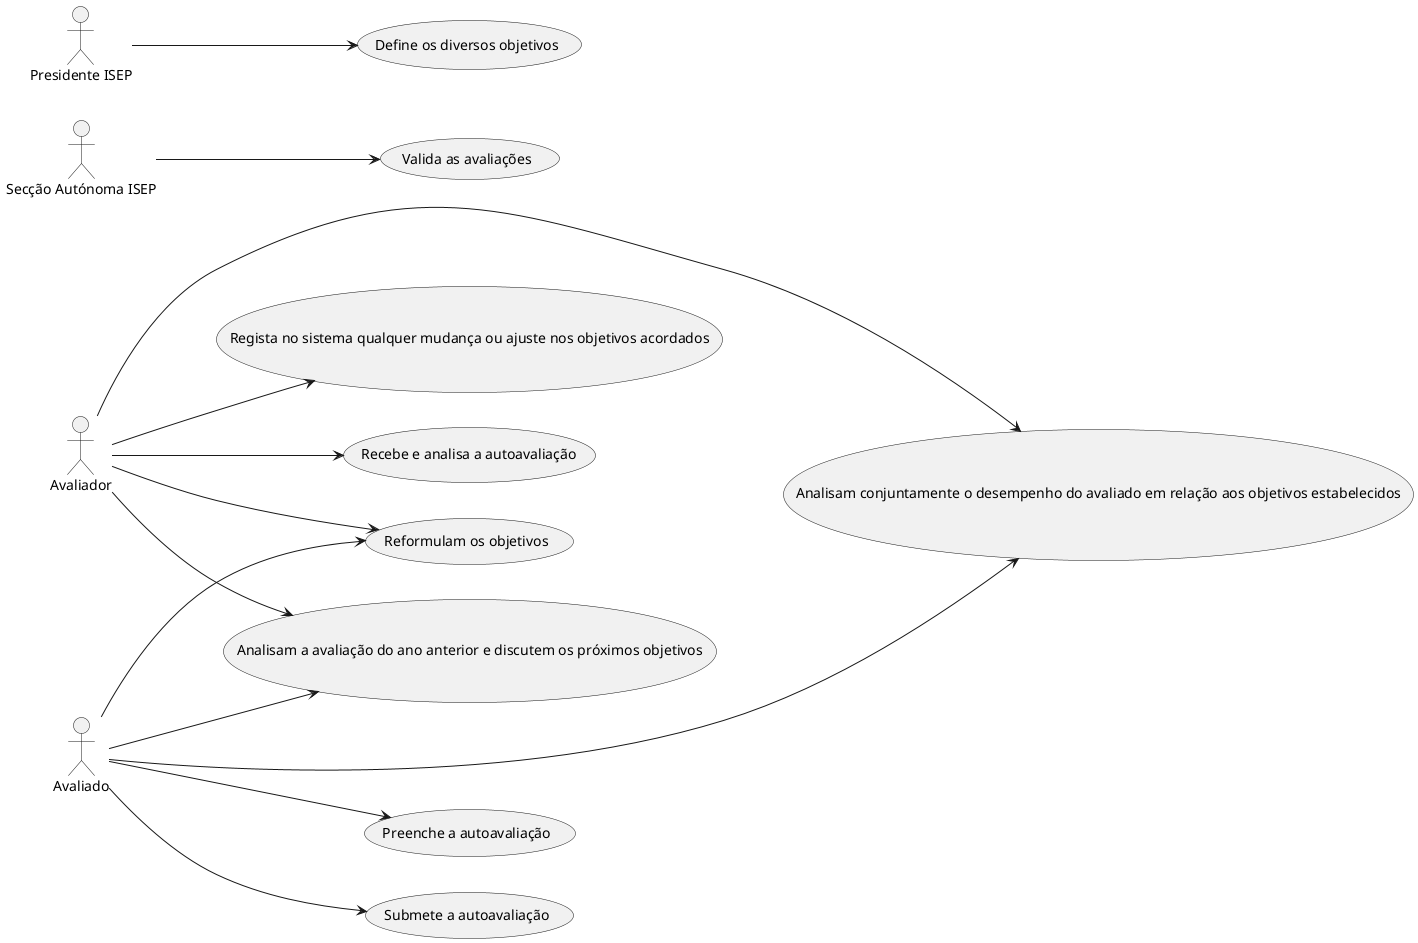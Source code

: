 @startuml
'https://plantuml.com/use-case-diagram
left to right direction
"Avaliador" --> (Regista no sistema qualquer mudança ou ajuste nos objetivos acordados)
"Avaliador" ---> (Analisam conjuntamente o desempenho do avaliado em relação aos objetivos estabelecidos)
"Avaliador" --> (Reformulam os objetivos)
"Avaliador" --> (Recebe e analisa a autoavaliação)
"Avaliador" --> (Analisam a avaliação do ano anterior e discutem os próximos objetivos)

"Avaliado" -> (Analisam conjuntamente o desempenho do avaliado em relação aos objetivos estabelecidos)
"Avaliado" --> (Reformulam os objetivos)
"Avaliado" --> (Preenche a autoavaliação)
"Avaliado" --> (Submete a autoavaliação)
"Avaliado" --> (Analisam a avaliação do ano anterior e discutem os próximos objetivos)

"Secção Autónoma ISEP"--> (Valida as avaliações)

"Presidente ISEP"--> (Define os diversos objetivos)

@enduml